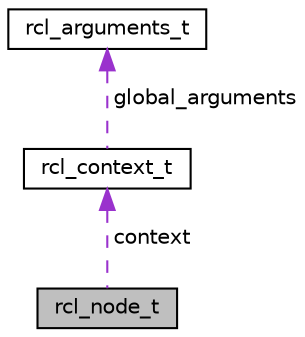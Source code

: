 digraph "rcl_node_t"
{
  edge [fontname="Helvetica",fontsize="10",labelfontname="Helvetica",labelfontsize="10"];
  node [fontname="Helvetica",fontsize="10",shape=record];
  Node1 [label="rcl_node_t",height=0.2,width=0.4,color="black", fillcolor="grey75", style="filled", fontcolor="black"];
  Node2 -> Node1 [dir="back",color="darkorchid3",fontsize="10",style="dashed",label=" context" ,fontname="Helvetica"];
  Node2 [label="rcl_context_t",height=0.2,width=0.4,color="black", fillcolor="white", style="filled",URL="$structrcl__context__t.html",tooltip="Encapsulates the non-global state of an init/shutdown cycle. "];
  Node3 -> Node2 [dir="back",color="darkorchid3",fontsize="10",style="dashed",label=" global_arguments" ,fontname="Helvetica"];
  Node3 [label="rcl_arguments_t",height=0.2,width=0.4,color="black", fillcolor="white", style="filled",URL="$structrcl__arguments__t.html",tooltip="Hold output of parsing command line arguments. "];
}
